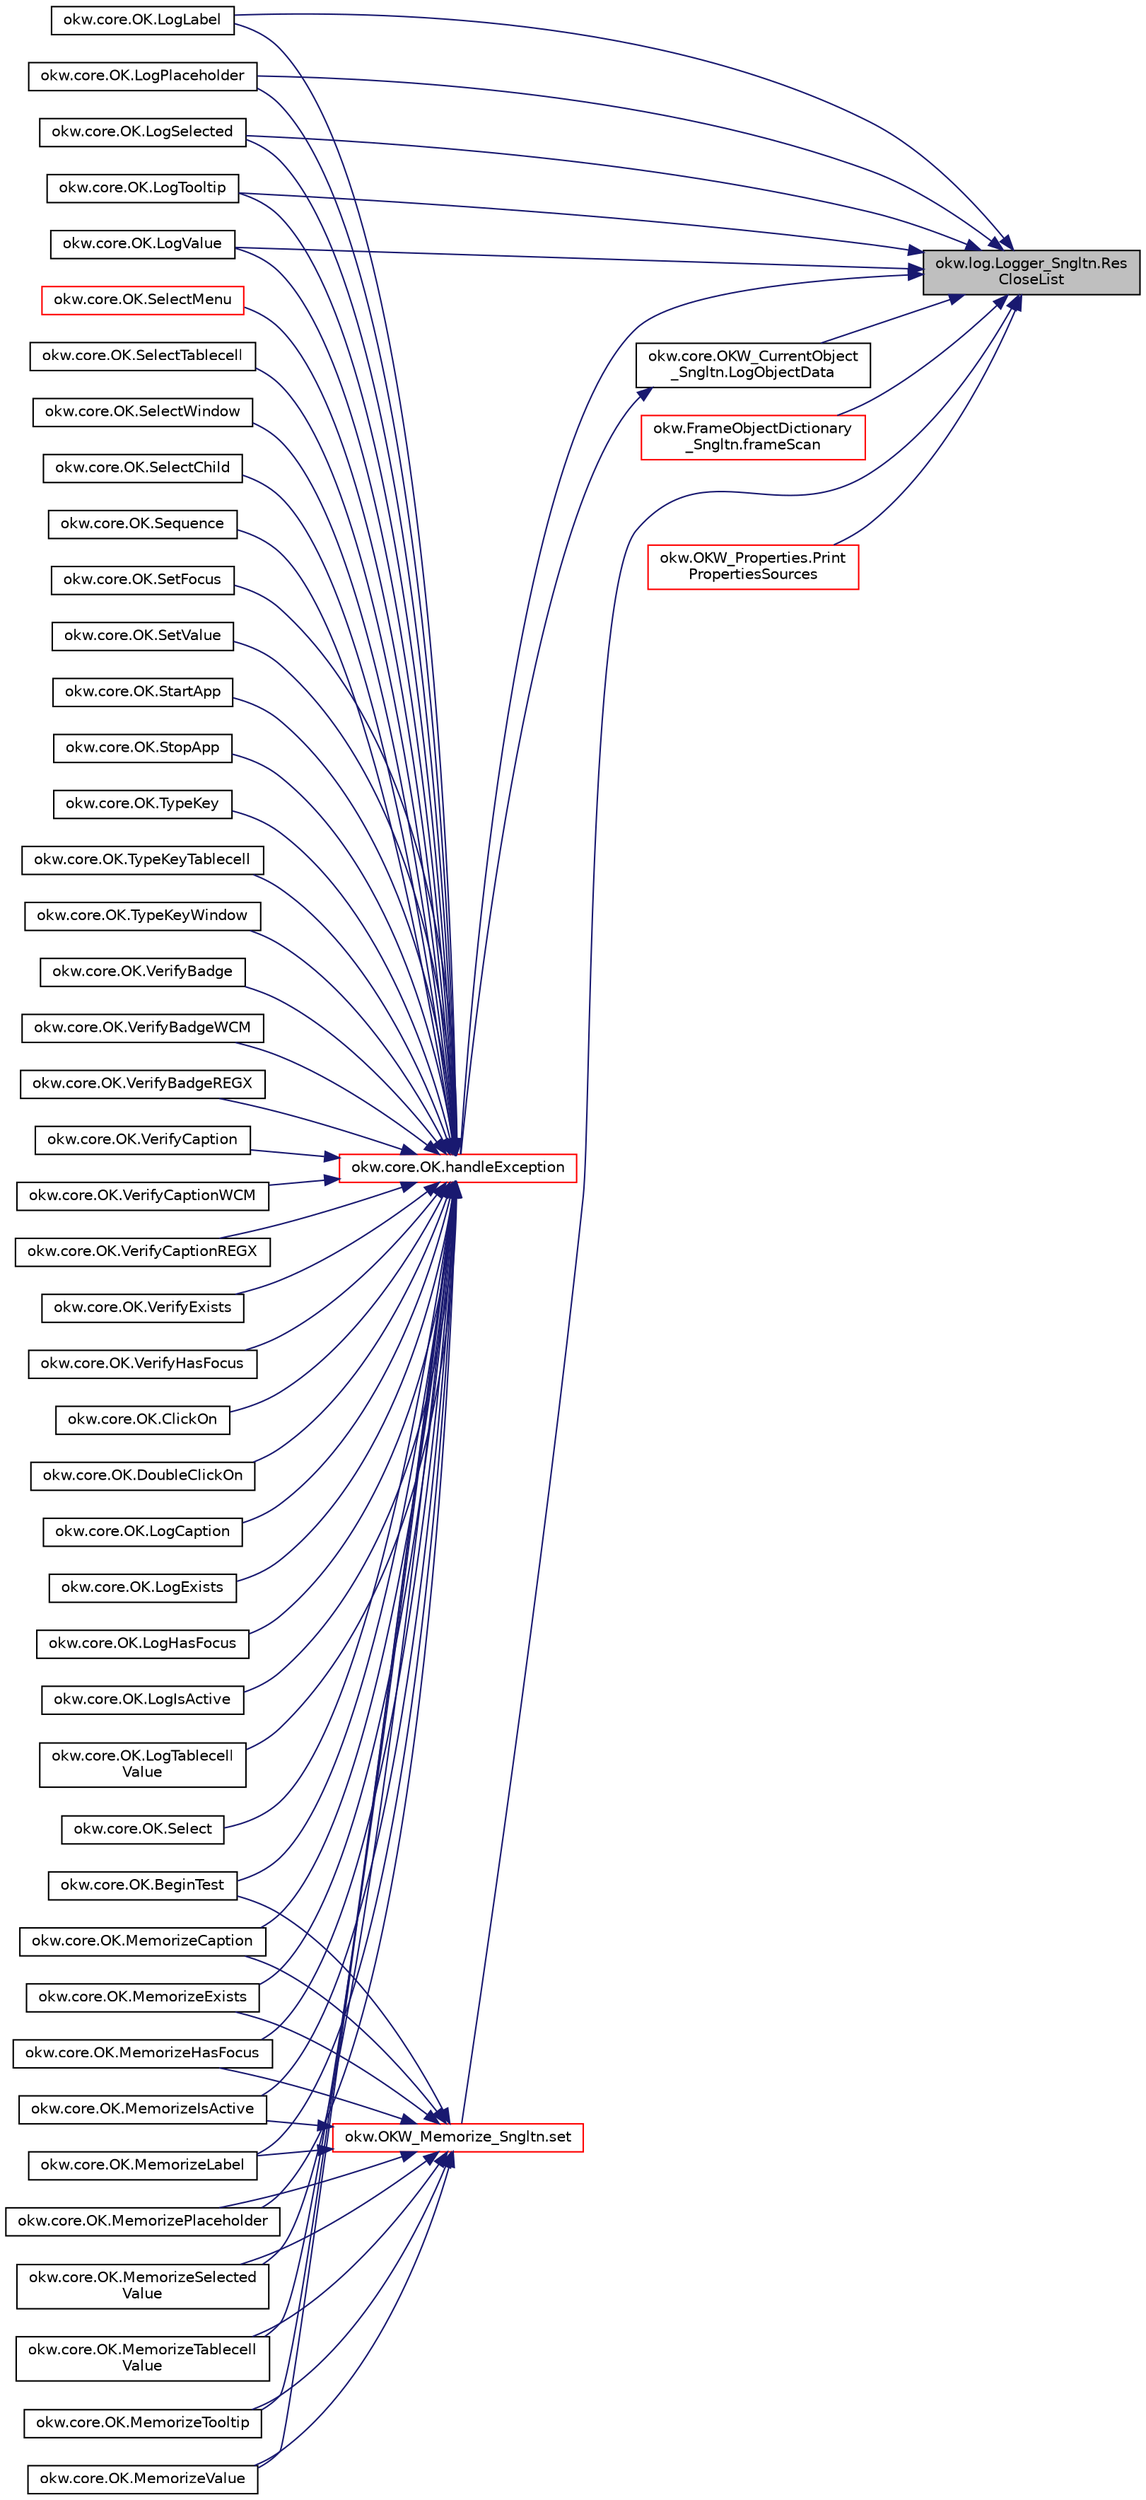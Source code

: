 digraph "okw.log.Logger_Sngltn.ResCloseList"
{
 // INTERACTIVE_SVG=YES
 // LATEX_PDF_SIZE
  edge [fontname="Helvetica",fontsize="10",labelfontname="Helvetica",labelfontsize="10"];
  node [fontname="Helvetica",fontsize="10",shape=record];
  rankdir="RL";
  Node2308 [label="okw.log.Logger_Sngltn.Res\lCloseList",height=0.2,width=0.4,color="black", fillcolor="grey75", style="filled", fontcolor="black",tooltip="Closes a hierarchical level in the results file that was opened with ResOpenList."];
  Node2308 -> Node2309 [dir="back",color="midnightblue",fontsize="10",style="solid",fontname="Helvetica"];
  Node2309 [label="okw.core.OK.LogLabel",height=0.2,width=0.4,color="black", fillcolor="white", style="filled",URL="$classokw_1_1core_1_1_o_k.html#a5ca2a918fc575095dd00d15e65f1491c",tooltip="Gibt den Wert des Etikette/Label in der Logdatei aus."];
  Node2308 -> Node2310 [dir="back",color="midnightblue",fontsize="10",style="solid",fontname="Helvetica"];
  Node2310 [label="okw.core.OK.LogPlaceholder",height=0.2,width=0.4,color="black", fillcolor="white", style="filled",URL="$classokw_1_1core_1_1_o_k.html#a260d21c87a1d0df97bb442888fc87fcb",tooltip="Gibt den Wert des Platzhalters in der Logdatei aus."];
  Node2308 -> Node2311 [dir="back",color="midnightblue",fontsize="10",style="solid",fontname="Helvetica"];
  Node2311 [label="okw.core.OK.LogSelected",height=0.2,width=0.4,color="black", fillcolor="white", style="filled",URL="$classokw_1_1core_1_1_o_k.html#af480aabf37fd55561892d9effcdaf182",tooltip="Dokumentiert den markierten Text des gegebenen Objekts."];
  Node2308 -> Node2312 [dir="back",color="midnightblue",fontsize="10",style="solid",fontname="Helvetica"];
  Node2312 [label="okw.core.OK.LogTooltip",height=0.2,width=0.4,color="black", fillcolor="white", style="filled",URL="$classokw_1_1core_1_1_o_k.html#a170fa2f1a3bd1fa9f00fc160c48e76c2",tooltip="Dokumentiert die Kurzinfo zu einem Werkzeug des gegebenen Objekts."];
  Node2308 -> Node2313 [dir="back",color="midnightblue",fontsize="10",style="solid",fontname="Helvetica"];
  Node2313 [label="okw.core.OK.LogValue",height=0.2,width=0.4,color="black", fillcolor="white", style="filled",URL="$classokw_1_1core_1_1_o_k.html#ad13df6f48f816f5d075efe045907527d",tooltip="Dokumentiert den Standartwert eines Objekts."];
  Node2308 -> Node2314 [dir="back",color="midnightblue",fontsize="10",style="solid",fontname="Helvetica"];
  Node2314 [label="okw.core.OK.handleException",height=0.2,width=0.4,color="red", fillcolor="white", style="filled",URL="$classokw_1_1core_1_1_o_k.html#a5a6db6a457bcb71c893f5d4eb615b2b7",tooltip="Zentrale Exception-Behandlung."];
  Node2314 -> Node2315 [dir="back",color="midnightblue",fontsize="10",style="solid",fontname="Helvetica"];
  Node2315 [label="okw.core.OK.BeginTest",height=0.2,width=0.4,color="black", fillcolor="white", style="filled",URL="$classokw_1_1core_1_1_o_k.html#a594d5a3518a401240bc1868f5883a393",tooltip="Markiert den Anfang eines neuen Testfalls."];
  Node2314 -> Node2316 [dir="back",color="midnightblue",fontsize="10",style="solid",fontname="Helvetica"];
  Node2316 [label="okw.core.OK.ClickOn",height=0.2,width=0.4,color="black", fillcolor="white", style="filled",URL="$classokw_1_1core_1_1_o_k.html#a1a4fcce79cac7386f04495383d2985b3",tooltip="Klickt auf das gegebene Objekt."];
  Node2314 -> Node2317 [dir="back",color="midnightblue",fontsize="10",style="solid",fontname="Helvetica"];
  Node2317 [label="okw.core.OK.DoubleClickOn",height=0.2,width=0.4,color="black", fillcolor="white", style="filled",URL="$classokw_1_1core_1_1_o_k.html#a3e40c302aa78cb83aa1fcfd0dafa24b0",tooltip="Führt ein Doppelklick auf das gegebene GUI-Objekt aus."];
  Node2314 -> Node2318 [dir="back",color="midnightblue",fontsize="10",style="solid",fontname="Helvetica"];
  Node2318 [label="okw.core.OK.LogCaption",height=0.2,width=0.4,color="black", fillcolor="white", style="filled",URL="$classokw_1_1core_1_1_o_k.html#a2469f6149bc2c4540c48edd8facbb5c0",tooltip="Gibt die Caption eines GUI-Objektes in den Testergebnissen aus."];
  Node2314 -> Node2319 [dir="back",color="midnightblue",fontsize="10",style="solid",fontname="Helvetica"];
  Node2319 [label="okw.core.OK.LogExists",height=0.2,width=0.4,color="black", fillcolor="white", style="filled",URL="$classokw_1_1core_1_1_o_k.html#ac20bd936e2181f94529469c6fc130238",tooltip="Gibt die Existenz eines GUI-Objektes mit YES/NO in den Testergebnissen aus."];
  Node2314 -> Node2320 [dir="back",color="midnightblue",fontsize="10",style="solid",fontname="Helvetica"];
  Node2320 [label="okw.core.OK.LogHasFocus",height=0.2,width=0.4,color="black", fillcolor="white", style="filled",URL="$classokw_1_1core_1_1_o_k.html#a1b8a5a3d583ffabc0063632ab9d981cf",tooltip="Dokumentiert den Fokus-Status des gegebenen Objekts."];
  Node2314 -> Node2321 [dir="back",color="midnightblue",fontsize="10",style="solid",fontname="Helvetica"];
  Node2321 [label="okw.core.OK.LogIsActive",height=0.2,width=0.4,color="black", fillcolor="white", style="filled",URL="$classokw_1_1core_1_1_o_k.html#ae44a6c32e26a7f93dd5c9f7b5765ee0d",tooltip="Dokumentiert den Status des gegebenen Objekts."];
  Node2314 -> Node2309 [dir="back",color="midnightblue",fontsize="10",style="solid",fontname="Helvetica"];
  Node2314 -> Node2310 [dir="back",color="midnightblue",fontsize="10",style="solid",fontname="Helvetica"];
  Node2314 -> Node2311 [dir="back",color="midnightblue",fontsize="10",style="solid",fontname="Helvetica"];
  Node2314 -> Node2322 [dir="back",color="midnightblue",fontsize="10",style="solid",fontname="Helvetica"];
  Node2322 [label="okw.core.OK.LogTablecell\lValue",height=0.2,width=0.4,color="black", fillcolor="white", style="filled",URL="$classokw_1_1core_1_1_o_k.html#a7c6a02d1f58952de8cc3591379cdfbe3",tooltip="Dokumentiert den Wert der ausgewählten Zelle."];
  Node2314 -> Node2312 [dir="back",color="midnightblue",fontsize="10",style="solid",fontname="Helvetica"];
  Node2314 -> Node2313 [dir="back",color="midnightblue",fontsize="10",style="solid",fontname="Helvetica"];
  Node2314 -> Node2323 [dir="back",color="midnightblue",fontsize="10",style="solid",fontname="Helvetica"];
  Node2323 [label="okw.core.OK.MemorizeCaption",height=0.2,width=0.4,color="black", fillcolor="white", style="filled",URL="$classokw_1_1core_1_1_o_k.html#a661c650ca7824d1ea464d98b792ae712",tooltip="Keine Beschreibung zu \"MemorizeCaption\" verfügbar."];
  Node2314 -> Node2324 [dir="back",color="midnightblue",fontsize="10",style="solid",fontname="Helvetica"];
  Node2324 [label="okw.core.OK.MemorizeExists",height=0.2,width=0.4,color="black", fillcolor="white", style="filled",URL="$classokw_1_1core_1_1_o_k.html#a61db6d17853d7c0913216708c2c29779",tooltip="Merkt sich den aktuell existierenden Zustand des Objekts."];
  Node2314 -> Node2325 [dir="back",color="midnightblue",fontsize="10",style="solid",fontname="Helvetica"];
  Node2325 [label="okw.core.OK.MemorizeHasFocus",height=0.2,width=0.4,color="black", fillcolor="white", style="filled",URL="$classokw_1_1core_1_1_o_k.html#aa18fa77383398b2a8242ca299938c24d",tooltip="Keine Beschreibung zu \"MemorizeHasFocus\" verfügbar."];
  Node2314 -> Node2326 [dir="back",color="midnightblue",fontsize="10",style="solid",fontname="Helvetica"];
  Node2326 [label="okw.core.OK.MemorizeIsActive",height=0.2,width=0.4,color="black", fillcolor="white", style="filled",URL="$classokw_1_1core_1_1_o_k.html#aed2c0c9e72b5b730b6b041ef641f3bdc",tooltip="Merkt sich den Zustand des gegebenen Objekts."];
  Node2314 -> Node2327 [dir="back",color="midnightblue",fontsize="10",style="solid",fontname="Helvetica"];
  Node2327 [label="okw.core.OK.MemorizeLabel",height=0.2,width=0.4,color="black", fillcolor="white", style="filled",URL="$classokw_1_1core_1_1_o_k.html#ad09ff6f6389ceb04f7ec338ea3c45e85",tooltip="Speirchert den aktuellen Wert der Etikette, und legt diesen unter fpsMemKeyName ab."];
  Node2314 -> Node2328 [dir="back",color="midnightblue",fontsize="10",style="solid",fontname="Helvetica"];
  Node2328 [label="okw.core.OK.MemorizePlaceholder",height=0.2,width=0.4,color="black", fillcolor="white", style="filled",URL="$classokw_1_1core_1_1_o_k.html#ac9744fdc26e9049a0d0fe48b1ae9d11c",tooltip="Speirchert den aktuellen Wert der Platzhalters, und legt diesen unter fpsMemKeyName ab."];
  Node2314 -> Node2329 [dir="back",color="midnightblue",fontsize="10",style="solid",fontname="Helvetica"];
  Node2329 [label="okw.core.OK.MemorizeSelected\lValue",height=0.2,width=0.4,color="black", fillcolor="white", style="filled",URL="$classokw_1_1core_1_1_o_k.html#a7e8652a632b073da02222ee6e5e88266",tooltip="Keine Beschreibung zu \"MemorizeSelectedValue\" verfügbar."];
  Node2314 -> Node2330 [dir="back",color="midnightblue",fontsize="10",style="solid",fontname="Helvetica"];
  Node2330 [label="okw.core.OK.MemorizeTablecell\lValue",height=0.2,width=0.4,color="black", fillcolor="white", style="filled",URL="$classokw_1_1core_1_1_o_k.html#ab7c819556f3b21faeea08fad5be32813",tooltip="Merkt sich den Wert der gegebenen Zelle in der Tabelle. throws Exception"];
  Node2314 -> Node2331 [dir="back",color="midnightblue",fontsize="10",style="solid",fontname="Helvetica"];
  Node2331 [label="okw.core.OK.MemorizeTooltip",height=0.2,width=0.4,color="black", fillcolor="white", style="filled",URL="$classokw_1_1core_1_1_o_k.html#aad3ff1b462da844ccc53d2e177fb1def",tooltip="Dokumentiert den Tooltip-Text (Kurzinformation) des gegebenen Objekts."];
  Node2314 -> Node2332 [dir="back",color="midnightblue",fontsize="10",style="solid",fontname="Helvetica"];
  Node2332 [label="okw.core.OK.MemorizeValue",height=0.2,width=0.4,color="black", fillcolor="white", style="filled",URL="$classokw_1_1core_1_1_o_k.html#a2d93a84a57295418131d219a5887094d",tooltip="Merkt sich den Standartwert eines Objekts."];
  Node2314 -> Node2333 [dir="back",color="midnightblue",fontsize="10",style="solid",fontname="Helvetica"];
  Node2333 [label="okw.core.OK.Select",height=0.2,width=0.4,color="black", fillcolor="white", style="filled",URL="$classokw_1_1core_1_1_o_k.html#a7ee0b387364c0c188f94099f14f2da43",tooltip="Auswahl aller Zeilen einer Liste/Tabelle, welche die gegebenen Daten enthalten."];
  Node2314 -> Node2334 [dir="back",color="midnightblue",fontsize="10",style="solid",fontname="Helvetica"];
  Node2334 [label="okw.core.OK.SelectMenu",height=0.2,width=0.4,color="red", fillcolor="white", style="filled",URL="$classokw_1_1core_1_1_o_k.html#ae30b70ea446f3a58022a617177d0bcb6",tooltip="Wählt den gegebenen Menü-Eintrag aus."];
  Node2314 -> Node2336 [dir="back",color="midnightblue",fontsize="10",style="solid",fontname="Helvetica"];
  Node2336 [label="okw.core.OK.SelectTablecell",height=0.2,width=0.4,color="black", fillcolor="white", style="filled",URL="$classokw_1_1core_1_1_o_k.html#a0cbda1e1d604b0b988296c48835300cc",tooltip="Wählt die gegebene Tabellenzelle aus."];
  Node2314 -> Node2337 [dir="back",color="midnightblue",fontsize="10",style="solid",fontname="Helvetica"];
  Node2337 [label="okw.core.OK.SelectWindow",height=0.2,width=0.4,color="black", fillcolor="white", style="filled",URL="$classokw_1_1core_1_1_o_k.html#a4609a2156286fe56e1d4dba1695cd600",tooltip="Setzt den Kontext auf das gegebene Fenster."];
  Node2314 -> Node2338 [dir="back",color="midnightblue",fontsize="10",style="solid",fontname="Helvetica"];
  Node2338 [label="okw.core.OK.SelectChild",height=0.2,width=0.4,color="black", fillcolor="white", style="filled",URL="$classokw_1_1core_1_1_o_k.html#a038f45c24b6538ddadbdcd1fd179c2ab",tooltip="Setzt den Wert von SELECTEDCHILD auf den Wert von FN."];
  Node2314 -> Node2339 [dir="back",color="midnightblue",fontsize="10",style="solid",fontname="Helvetica"];
  Node2339 [label="okw.core.OK.Sequence",height=0.2,width=0.4,color="black", fillcolor="white", style="filled",URL="$classokw_1_1core_1_1_o_k.html#a4ce824499d5b8b9612beff9f5438c6a1",tooltip="Ruft die Sequenz eines Fensters auf."];
  Node2314 -> Node2340 [dir="back",color="midnightblue",fontsize="10",style="solid",fontname="Helvetica"];
  Node2340 [label="okw.core.OK.SetFocus",height=0.2,width=0.4,color="black", fillcolor="white", style="filled",URL="$classokw_1_1core_1_1_o_k.html#a2ec62170b8430a0ea58e919d8d46a7c0",tooltip="Setzt den Fokus auf das gegebene Fensterobjekt."];
  Node2314 -> Node2341 [dir="back",color="midnightblue",fontsize="10",style="solid",fontname="Helvetica"];
  Node2341 [label="okw.core.OK.SetValue",height=0.2,width=0.4,color="black", fillcolor="white", style="filled",URL="$classokw_1_1core_1_1_o_k.html#a6af4fe0d34a701aefc8ce67657b3c432",tooltip="Setzt den Wert des gegebenen Fensterobjekts auf den gegebenen Wert."];
  Node2314 -> Node2342 [dir="back",color="midnightblue",fontsize="10",style="solid",fontname="Helvetica"];
  Node2342 [label="okw.core.OK.StartApp",height=0.2,width=0.4,color="black", fillcolor="white", style="filled",URL="$classokw_1_1core_1_1_o_k.html#a38d47241f9746791eecaf7a45fcabb80",tooltip="Startet die gegebene Anwendung."];
  Node2314 -> Node2343 [dir="back",color="midnightblue",fontsize="10",style="solid",fontname="Helvetica"];
  Node2343 [label="okw.core.OK.StopApp",height=0.2,width=0.4,color="black", fillcolor="white", style="filled",URL="$classokw_1_1core_1_1_o_k.html#adbb934e4f20a0c451b4720a67c6cf99a",tooltip="Beendet eine gegebene Anwendung."];
  Node2314 -> Node2344 [dir="back",color="midnightblue",fontsize="10",style="solid",fontname="Helvetica"];
  Node2344 [label="okw.core.OK.TypeKey",height=0.2,width=0.4,color="black", fillcolor="white", style="filled",URL="$classokw_1_1core_1_1_o_k.html#a4600012e7b1fdbedcee36313d0397fd5",tooltip="Tastatureingaben von Daten in das aktive Fensterobjekt."];
  Node2314 -> Node2345 [dir="back",color="midnightblue",fontsize="10",style="solid",fontname="Helvetica"];
  Node2345 [label="okw.core.OK.TypeKeyTablecell",height=0.2,width=0.4,color="black", fillcolor="white", style="filled",URL="$classokw_1_1core_1_1_o_k.html#afbfb6cebd96c8087190627a4c0d0f7c4",tooltip="Eingabe von Daten in eine gegebene Tabellenzelle über die Tastatur."];
  Node2314 -> Node2346 [dir="back",color="midnightblue",fontsize="10",style="solid",fontname="Helvetica"];
  Node2346 [label="okw.core.OK.TypeKeyWindow",height=0.2,width=0.4,color="black", fillcolor="white", style="filled",URL="$classokw_1_1core_1_1_o_k.html#ad91da46f1631eed55757d42061543e86",tooltip="Tastatureingabe in ein bestimmtes Fensterobjekt."];
  Node2314 -> Node2347 [dir="back",color="midnightblue",fontsize="10",style="solid",fontname="Helvetica"];
  Node2347 [label="okw.core.OK.VerifyBadge",height=0.2,width=0.4,color="black", fillcolor="white", style="filled",URL="$classokw_1_1core_1_1_o_k.html#ac2c25fc3fa5b40db4e95219582f11874",tooltip="Überprüft den Badge des Objektes ."];
  Node2314 -> Node2348 [dir="back",color="midnightblue",fontsize="10",style="solid",fontname="Helvetica"];
  Node2348 [label="okw.core.OK.VerifyBadgeWCM",height=0.2,width=0.4,color="black", fillcolor="white", style="filled",URL="$classokw_1_1core_1_1_o_k.html#a0bcee3fd07b44b54c13c14f0ff1080f0",tooltip="Überprüft den Badge des Objektes ."];
  Node2314 -> Node2349 [dir="back",color="midnightblue",fontsize="10",style="solid",fontname="Helvetica"];
  Node2349 [label="okw.core.OK.VerifyBadgeREGX",height=0.2,width=0.4,color="black", fillcolor="white", style="filled",URL="$classokw_1_1core_1_1_o_k.html#a9e122d11d43dfbb7835c21a8b55b5759",tooltip="Überprüft den Badge des Objektes ."];
  Node2314 -> Node2350 [dir="back",color="midnightblue",fontsize="10",style="solid",fontname="Helvetica"];
  Node2350 [label="okw.core.OK.VerifyCaption",height=0.2,width=0.4,color="black", fillcolor="white", style="filled",URL="$classokw_1_1core_1_1_o_k.html#afe1a1b392d59c5ceef93ed6d0cfd2e01",tooltip="Prüft den Standardwert eines Objektes (in den meisten Fällen ist dies der angezeigte Text)."];
  Node2314 -> Node2351 [dir="back",color="midnightblue",fontsize="10",style="solid",fontname="Helvetica"];
  Node2351 [label="okw.core.OK.VerifyCaptionWCM",height=0.2,width=0.4,color="black", fillcolor="white", style="filled",URL="$classokw_1_1core_1_1_o_k.html#a461f7511030e7975fe983b2509527529",tooltip="Prüft den Standardwert eines Objektes (in den meisten Fällen ist dies der angezeigte Text)."];
  Node2314 -> Node2352 [dir="back",color="midnightblue",fontsize="10",style="solid",fontname="Helvetica"];
  Node2352 [label="okw.core.OK.VerifyCaptionREGX",height=0.2,width=0.4,color="black", fillcolor="white", style="filled",URL="$classokw_1_1core_1_1_o_k.html#a7b0869a2a6df63be61899963dc35d768",tooltip="Überprüft die Überschrift des Objektes."];
  Node2314 -> Node2353 [dir="back",color="midnightblue",fontsize="10",style="solid",fontname="Helvetica"];
  Node2353 [label="okw.core.OK.VerifyExists",height=0.2,width=0.4,color="black", fillcolor="white", style="filled",URL="$classokw_1_1core_1_1_o_k.html#a9785853231d70946dcbbfcd44b509c25",tooltip="Prüft, ob das gegebene Objekt existiert."];
  Node2314 -> Node2354 [dir="back",color="midnightblue",fontsize="10",style="solid",fontname="Helvetica"];
  Node2354 [label="okw.core.OK.VerifyHasFocus",height=0.2,width=0.4,color="black", fillcolor="white", style="filled",URL="$classokw_1_1core_1_1_o_k.html#a4950117cbe9cd2b769ae529bbdc1f897",tooltip="Vergleicht den Fokus-Zustand des gegebenen Objekts mit dem erwarteten Wert."];
  Node2308 -> Node2378 [dir="back",color="midnightblue",fontsize="10",style="solid",fontname="Helvetica"];
  Node2378 [label="okw.core.OKW_CurrentObject\l_Sngltn.LogObjectData",height=0.2,width=0.4,color="black", fillcolor="white", style="filled",URL="$classokw_1_1core_1_1_o_k_w___current_object___sngltn.html#a01b48f2c86a2f91909143ee9063dfd86",tooltip="Methode gibt alle wichtigen Informationen zum aktuellen Objekt aus."];
  Node2378 -> Node2314 [dir="back",color="midnightblue",fontsize="10",style="solid",fontname="Helvetica"];
  Node2308 -> Node2379 [dir="back",color="midnightblue",fontsize="10",style="solid",fontname="Helvetica"];
  Node2379 [label="okw.FrameObjectDictionary\l_Sngltn.frameScan",height=0.2,width=0.4,color="red", fillcolor="white", style="filled",URL="$classokw_1_1_frame_object_dictionary___sngltn.html#a1710d54e13c9ce591277209c898eec98",tooltip="Liefert die Instanz der Klasse."];
  Node2308 -> Node2381 [dir="back",color="midnightblue",fontsize="10",style="solid",fontname="Helvetica"];
  Node2381 [label="okw.OKW_Memorize_Sngltn.set",height=0.2,width=0.4,color="red", fillcolor="white", style="filled",URL="$classokw_1_1_o_k_w___memorize___sngltn.html#a77acdbf6b56b381439a16f96b54e6fbd",tooltip="Setzt/Merkt sich das MemKey/Value-Paar."];
  Node2381 -> Node2315 [dir="back",color="midnightblue",fontsize="10",style="solid",fontname="Helvetica"];
  Node2381 -> Node2323 [dir="back",color="midnightblue",fontsize="10",style="solid",fontname="Helvetica"];
  Node2381 -> Node2324 [dir="back",color="midnightblue",fontsize="10",style="solid",fontname="Helvetica"];
  Node2381 -> Node2325 [dir="back",color="midnightblue",fontsize="10",style="solid",fontname="Helvetica"];
  Node2381 -> Node2326 [dir="back",color="midnightblue",fontsize="10",style="solid",fontname="Helvetica"];
  Node2381 -> Node2327 [dir="back",color="midnightblue",fontsize="10",style="solid",fontname="Helvetica"];
  Node2381 -> Node2328 [dir="back",color="midnightblue",fontsize="10",style="solid",fontname="Helvetica"];
  Node2381 -> Node2329 [dir="back",color="midnightblue",fontsize="10",style="solid",fontname="Helvetica"];
  Node2381 -> Node2330 [dir="back",color="midnightblue",fontsize="10",style="solid",fontname="Helvetica"];
  Node2381 -> Node2331 [dir="back",color="midnightblue",fontsize="10",style="solid",fontname="Helvetica"];
  Node2381 -> Node2332 [dir="back",color="midnightblue",fontsize="10",style="solid",fontname="Helvetica"];
  Node2308 -> Node2418 [dir="back",color="midnightblue",fontsize="10",style="solid",fontname="Helvetica"];
  Node2418 [label="okw.OKW_Properties.Print\lPropertiesSources",height=0.2,width=0.4,color="red", fillcolor="white", style="filled",URL="$classokw_1_1_o_k_w___properties.html#a0d96699d0da3d5db7e742b78e7a33b8f",tooltip="Druckt die Gefundenen Propertie Quellen."];
}
